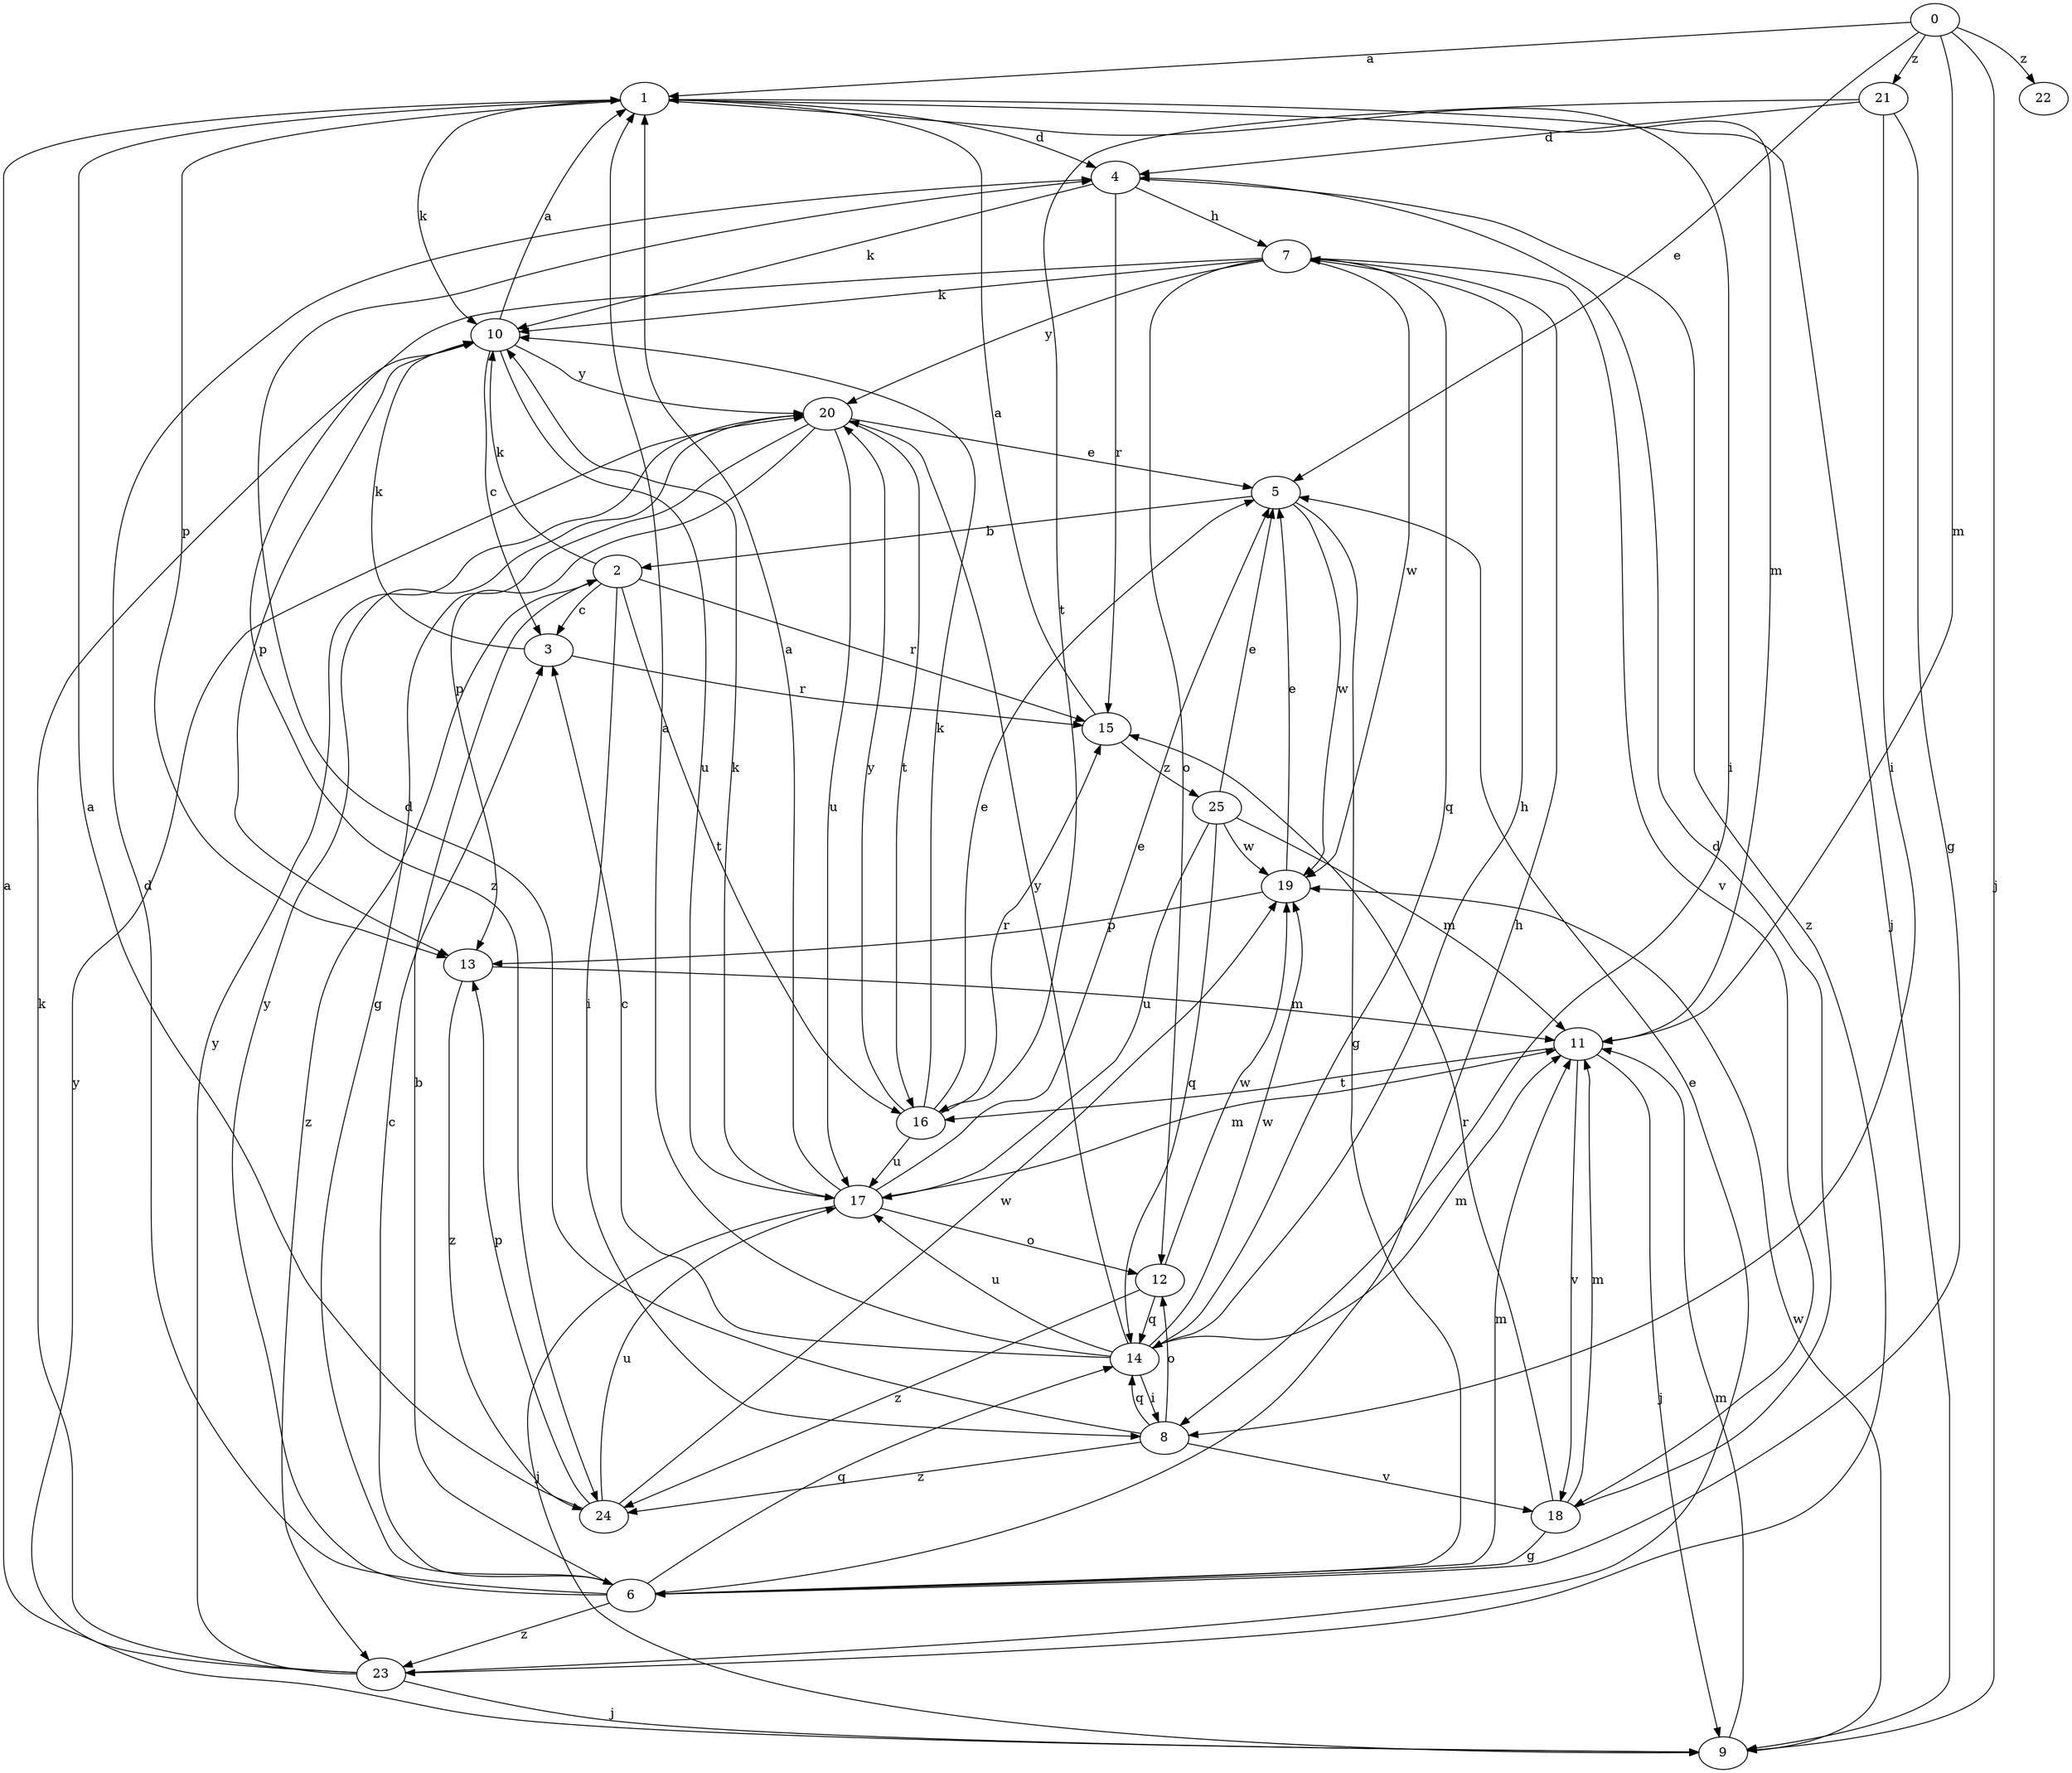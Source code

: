 strict digraph  {
1;
2;
3;
4;
5;
6;
7;
8;
0;
9;
10;
11;
12;
13;
14;
15;
16;
17;
18;
19;
20;
21;
22;
23;
24;
25;
1 -> 4  [label=d];
1 -> 8  [label=i];
1 -> 9  [label=j];
1 -> 10  [label=k];
1 -> 11  [label=m];
1 -> 13  [label=p];
2 -> 3  [label=c];
2 -> 8  [label=i];
2 -> 10  [label=k];
2 -> 15  [label=r];
2 -> 16  [label=t];
2 -> 23  [label=z];
3 -> 10  [label=k];
3 -> 15  [label=r];
4 -> 7  [label=h];
4 -> 10  [label=k];
4 -> 15  [label=r];
4 -> 23  [label=z];
5 -> 2  [label=b];
5 -> 6  [label=g];
5 -> 19  [label=w];
6 -> 2  [label=b];
6 -> 3  [label=c];
6 -> 4  [label=d];
6 -> 7  [label=h];
6 -> 11  [label=m];
6 -> 14  [label=q];
6 -> 20  [label=y];
6 -> 23  [label=z];
7 -> 10  [label=k];
7 -> 12  [label=o];
7 -> 14  [label=q];
7 -> 18  [label=v];
7 -> 19  [label=w];
7 -> 20  [label=y];
7 -> 24  [label=z];
8 -> 4  [label=d];
8 -> 12  [label=o];
8 -> 14  [label=q];
8 -> 18  [label=v];
8 -> 24  [label=z];
0 -> 1  [label=a];
0 -> 5  [label=e];
0 -> 9  [label=j];
0 -> 11  [label=m];
0 -> 21  [label=z];
0 -> 22  [label=z];
9 -> 11  [label=m];
9 -> 19  [label=w];
9 -> 20  [label=y];
10 -> 1  [label=a];
10 -> 3  [label=c];
10 -> 13  [label=p];
10 -> 17  [label=u];
10 -> 20  [label=y];
11 -> 9  [label=j];
11 -> 16  [label=t];
11 -> 18  [label=v];
12 -> 14  [label=q];
12 -> 19  [label=w];
12 -> 24  [label=z];
13 -> 11  [label=m];
13 -> 24  [label=z];
14 -> 1  [label=a];
14 -> 3  [label=c];
14 -> 7  [label=h];
14 -> 8  [label=i];
14 -> 11  [label=m];
14 -> 17  [label=u];
14 -> 19  [label=w];
14 -> 20  [label=y];
15 -> 1  [label=a];
15 -> 25  [label=z];
16 -> 5  [label=e];
16 -> 10  [label=k];
16 -> 15  [label=r];
16 -> 17  [label=u];
16 -> 20  [label=y];
17 -> 1  [label=a];
17 -> 5  [label=e];
17 -> 9  [label=j];
17 -> 10  [label=k];
17 -> 11  [label=m];
17 -> 12  [label=o];
18 -> 4  [label=d];
18 -> 6  [label=g];
18 -> 11  [label=m];
18 -> 15  [label=r];
19 -> 5  [label=e];
19 -> 13  [label=p];
20 -> 5  [label=e];
20 -> 6  [label=g];
20 -> 13  [label=p];
20 -> 16  [label=t];
20 -> 17  [label=u];
21 -> 4  [label=d];
21 -> 6  [label=g];
21 -> 8  [label=i];
21 -> 16  [label=t];
23 -> 1  [label=a];
23 -> 5  [label=e];
23 -> 9  [label=j];
23 -> 10  [label=k];
23 -> 20  [label=y];
24 -> 1  [label=a];
24 -> 13  [label=p];
24 -> 17  [label=u];
24 -> 19  [label=w];
25 -> 5  [label=e];
25 -> 11  [label=m];
25 -> 14  [label=q];
25 -> 17  [label=u];
25 -> 19  [label=w];
}
